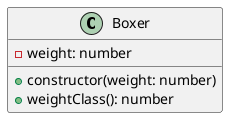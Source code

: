 @startuml
class Boxer {
    - weight: number

    + constructor(weight: number)
    + weightClass(): number
}
@enduml